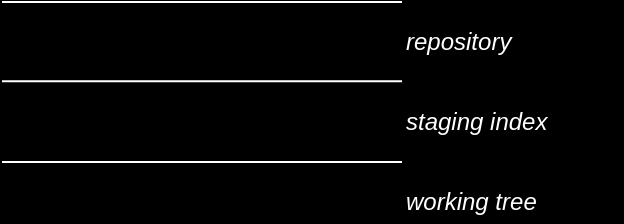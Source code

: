 <mxfile version="12.6.5" type="github" pages="11">
  <diagram name="tiers" id="HBvvxM4-Df2GxoqubIv0">
    <mxGraphModel dx="876" dy="627" grid="1" gridSize="10" guides="1" tooltips="1" connect="1" arrows="1" fold="1" page="1" pageScale="1" pageWidth="850" pageHeight="1100" background="#000000" math="0" shadow="0">
      <root>
        <mxCell id="2o6zKfre77DcuFocVQiW-0"/>
        <mxCell id="2o6zKfre77DcuFocVQiW-1" parent="2o6zKfre77DcuFocVQiW-0"/>
        <mxCell id="2o6zKfre77DcuFocVQiW-2" value="" style="endArrow=none;html=1;strokeColor=#FFFFFF;strokeWidth=1;" edge="1" parent="2o6zKfre77DcuFocVQiW-1">
          <mxGeometry width="50" height="50" relative="1" as="geometry">
            <mxPoint x="80" y="200" as="sourcePoint"/>
            <mxPoint x="280" y="200" as="targetPoint"/>
          </mxGeometry>
        </mxCell>
        <mxCell id="2o6zKfre77DcuFocVQiW-3" value="&lt;i&gt;working tree&lt;/i&gt;" style="text;html=1;strokeColor=none;fillColor=none;align=left;verticalAlign=middle;whiteSpace=wrap;rounded=0;fontColor=#FFFFFF;" vertex="1" parent="2o6zKfre77DcuFocVQiW-1">
          <mxGeometry x="280" y="210" width="110" height="20" as="geometry"/>
        </mxCell>
        <mxCell id="2o6zKfre77DcuFocVQiW-4" value="" style="endArrow=none;html=1;strokeColor=#FFFFFF;strokeWidth=1;" edge="1" parent="2o6zKfre77DcuFocVQiW-1">
          <mxGeometry width="50" height="50" relative="1" as="geometry">
            <mxPoint x="80" y="159.58" as="sourcePoint"/>
            <mxPoint x="280" y="159.58" as="targetPoint"/>
          </mxGeometry>
        </mxCell>
        <mxCell id="2o6zKfre77DcuFocVQiW-5" value="&lt;i&gt;staging index&lt;/i&gt;" style="text;html=1;strokeColor=none;fillColor=none;align=left;verticalAlign=middle;whiteSpace=wrap;rounded=0;fontColor=#FFFFFF;" vertex="1" parent="2o6zKfre77DcuFocVQiW-1">
          <mxGeometry x="280" y="170" width="110" height="20" as="geometry"/>
        </mxCell>
        <mxCell id="2o6zKfre77DcuFocVQiW-6" value="" style="endArrow=none;html=1;strokeColor=#FFFFFF;strokeWidth=1;" edge="1" parent="2o6zKfre77DcuFocVQiW-1">
          <mxGeometry width="50" height="50" relative="1" as="geometry">
            <mxPoint x="80" y="120" as="sourcePoint"/>
            <mxPoint x="280" y="120" as="targetPoint"/>
          </mxGeometry>
        </mxCell>
        <mxCell id="2o6zKfre77DcuFocVQiW-7" value="&lt;i&gt;repository&lt;/i&gt;" style="text;html=1;strokeColor=none;fillColor=none;align=left;verticalAlign=middle;whiteSpace=wrap;rounded=0;fontColor=#FFFFFF;" vertex="1" parent="2o6zKfre77DcuFocVQiW-1">
          <mxGeometry x="280" y="130" width="110" height="20" as="geometry"/>
        </mxCell>
      </root>
    </mxGraphModel>
  </diagram>
  <diagram name="working tree" id="nFDIeJGHODLjePEfZHYO">
    <mxGraphModel dx="501" dy="358" grid="1" gridSize="10" guides="1" tooltips="1" connect="1" arrows="1" fold="1" page="1" pageScale="1" pageWidth="850" pageHeight="1100" background="#000000" math="0" shadow="0">
      <root>
        <mxCell id="7INBl3hS9Ije1-Lq2O-e-0"/>
        <mxCell id="7INBl3hS9Ije1-Lq2O-e-1" parent="7INBl3hS9Ije1-Lq2O-e-0"/>
        <mxCell id="7INBl3hS9Ije1-Lq2O-e-2" value="" style="endArrow=none;html=1;strokeColor=#FFFFFF;strokeWidth=1;" edge="1" parent="7INBl3hS9Ije1-Lq2O-e-1">
          <mxGeometry width="50" height="50" relative="1" as="geometry">
            <mxPoint x="80" y="200" as="sourcePoint"/>
            <mxPoint x="280" y="200" as="targetPoint"/>
          </mxGeometry>
        </mxCell>
        <mxCell id="7INBl3hS9Ije1-Lq2O-e-3" value="&lt;i&gt;working tree&lt;/i&gt;" style="text;html=1;strokeColor=none;fillColor=none;align=left;verticalAlign=middle;whiteSpace=wrap;rounded=0;fontColor=#FFFFFF;" vertex="1" parent="7INBl3hS9Ije1-Lq2O-e-1">
          <mxGeometry x="280" y="210" width="110" height="20" as="geometry"/>
        </mxCell>
        <mxCell id="7INBl3hS9Ije1-Lq2O-e-4" value="" style="endArrow=none;html=1;strokeColor=#FFFFFF;strokeWidth=1;" edge="1" parent="7INBl3hS9Ije1-Lq2O-e-1">
          <mxGeometry width="50" height="50" relative="1" as="geometry">
            <mxPoint x="80" y="159.58" as="sourcePoint"/>
            <mxPoint x="280" y="159.58" as="targetPoint"/>
          </mxGeometry>
        </mxCell>
        <mxCell id="7INBl3hS9Ije1-Lq2O-e-5" value="&lt;i&gt;staging index&lt;/i&gt;" style="text;html=1;strokeColor=none;fillColor=none;align=left;verticalAlign=middle;whiteSpace=wrap;rounded=0;fontColor=#FFFFFF;" vertex="1" parent="7INBl3hS9Ije1-Lq2O-e-1">
          <mxGeometry x="280" y="170" width="110" height="20" as="geometry"/>
        </mxCell>
        <mxCell id="7INBl3hS9Ije1-Lq2O-e-6" value="" style="endArrow=none;html=1;strokeColor=#FFFFFF;strokeWidth=1;" edge="1" parent="7INBl3hS9Ije1-Lq2O-e-1">
          <mxGeometry width="50" height="50" relative="1" as="geometry">
            <mxPoint x="80" y="120" as="sourcePoint"/>
            <mxPoint x="280" y="120" as="targetPoint"/>
          </mxGeometry>
        </mxCell>
        <mxCell id="7INBl3hS9Ije1-Lq2O-e-7" value="&lt;i&gt;repository&lt;/i&gt;" style="text;html=1;strokeColor=none;fillColor=none;align=left;verticalAlign=middle;whiteSpace=wrap;rounded=0;fontColor=#FFFFFF;" vertex="1" parent="7INBl3hS9Ije1-Lq2O-e-1">
          <mxGeometry x="280" y="130" width="110" height="20" as="geometry"/>
        </mxCell>
        <mxCell id="7INBl3hS9Ije1-Lq2O-e-8" value="&lt;span style=&quot;font-style: normal&quot;&gt;file2&lt;/span&gt;" style="text;html=1;strokeColor=none;fillColor=none;align=left;verticalAlign=middle;whiteSpace=wrap;rounded=0;fontColor=#FFFFFF;fontStyle=2" vertex="1" parent="7INBl3hS9Ije1-Lq2O-e-1">
          <mxGeometry x="130" y="210" width="30" height="20" as="geometry"/>
        </mxCell>
        <mxCell id="7INBl3hS9Ije1-Lq2O-e-9" value="&lt;span style=&quot;font-style: normal&quot;&gt;dir2&lt;/span&gt;" style="text;html=1;strokeColor=none;fillColor=none;align=left;verticalAlign=middle;whiteSpace=wrap;rounded=0;fontColor=#FFFFFF;fontStyle=2" vertex="1" parent="7INBl3hS9Ije1-Lq2O-e-1">
          <mxGeometry x="250" y="210" width="30" height="20" as="geometry"/>
        </mxCell>
        <mxCell id="7INBl3hS9Ije1-Lq2O-e-10" value="" style="group" vertex="1" connectable="0" parent="7INBl3hS9Ije1-Lq2O-e-1">
          <mxGeometry x="90" y="210" width="150" height="20" as="geometry"/>
        </mxCell>
        <mxCell id="7INBl3hS9Ije1-Lq2O-e-11" value="&lt;span style=&quot;font-style: normal&quot;&gt;file1&lt;/span&gt;" style="text;html=1;strokeColor=none;fillColor=none;align=left;verticalAlign=middle;whiteSpace=wrap;rounded=0;fontColor=#FFFFFF;fontStyle=2" vertex="1" parent="7INBl3hS9Ije1-Lq2O-e-10">
          <mxGeometry width="30" height="20" as="geometry"/>
        </mxCell>
        <mxCell id="7INBl3hS9Ije1-Lq2O-e-12" value="&lt;span style=&quot;font-style: normal&quot;&gt;file3&lt;/span&gt;" style="text;html=1;strokeColor=none;fillColor=none;align=left;verticalAlign=middle;whiteSpace=wrap;rounded=0;fontColor=#FFFFFF;fontStyle=2" vertex="1" parent="7INBl3hS9Ije1-Lq2O-e-10">
          <mxGeometry x="80" width="30" height="20" as="geometry"/>
        </mxCell>
        <mxCell id="7INBl3hS9Ije1-Lq2O-e-13" value="&lt;span style=&quot;font-style: normal&quot;&gt;dir1&lt;/span&gt;" style="text;html=1;strokeColor=none;fillColor=none;align=left;verticalAlign=middle;whiteSpace=wrap;rounded=0;fontColor=#FFFFFF;fontStyle=2" vertex="1" parent="7INBl3hS9Ije1-Lq2O-e-10">
          <mxGeometry x="120" width="30" height="20" as="geometry"/>
        </mxCell>
      </root>
    </mxGraphModel>
  </diagram>
  <diagram name="staging index" id="9hVPlp5GFvJvV6EQLpRJ">
    <mxGraphModel dx="876" dy="627" grid="1" gridSize="10" guides="1" tooltips="1" connect="1" arrows="1" fold="1" page="1" pageScale="1" pageWidth="850" pageHeight="1100" background="#000000" math="0" shadow="0">
      <root>
        <mxCell id="t5cRiCoU76C5Cufz5NUQ-0"/>
        <mxCell id="t5cRiCoU76C5Cufz5NUQ-1" parent="t5cRiCoU76C5Cufz5NUQ-0"/>
        <mxCell id="t5cRiCoU76C5Cufz5NUQ-2" value="" style="endArrow=none;html=1;strokeColor=#FFFFFF;strokeWidth=1;" edge="1" parent="t5cRiCoU76C5Cufz5NUQ-1">
          <mxGeometry width="50" height="50" relative="1" as="geometry">
            <mxPoint x="80" y="200" as="sourcePoint"/>
            <mxPoint x="280" y="200" as="targetPoint"/>
          </mxGeometry>
        </mxCell>
        <mxCell id="t5cRiCoU76C5Cufz5NUQ-3" value="&lt;i&gt;working tree&lt;/i&gt;" style="text;html=1;strokeColor=none;fillColor=none;align=left;verticalAlign=middle;whiteSpace=wrap;rounded=0;fontColor=#FFFFFF;" vertex="1" parent="t5cRiCoU76C5Cufz5NUQ-1">
          <mxGeometry x="280" y="210" width="110" height="20" as="geometry"/>
        </mxCell>
        <mxCell id="t5cRiCoU76C5Cufz5NUQ-4" value="" style="endArrow=none;html=1;strokeColor=#FFFFFF;strokeWidth=1;" edge="1" parent="t5cRiCoU76C5Cufz5NUQ-1">
          <mxGeometry width="50" height="50" relative="1" as="geometry">
            <mxPoint x="80" y="159.58" as="sourcePoint"/>
            <mxPoint x="280" y="159.58" as="targetPoint"/>
          </mxGeometry>
        </mxCell>
        <mxCell id="t5cRiCoU76C5Cufz5NUQ-5" value="&lt;i&gt;staging index&lt;/i&gt;" style="text;html=1;strokeColor=none;fillColor=none;align=left;verticalAlign=middle;whiteSpace=wrap;rounded=0;fontColor=#FFFFFF;" vertex="1" parent="t5cRiCoU76C5Cufz5NUQ-1">
          <mxGeometry x="280" y="170" width="110" height="20" as="geometry"/>
        </mxCell>
        <mxCell id="t5cRiCoU76C5Cufz5NUQ-6" value="" style="endArrow=none;html=1;strokeColor=#FFFFFF;strokeWidth=1;" edge="1" parent="t5cRiCoU76C5Cufz5NUQ-1">
          <mxGeometry width="50" height="50" relative="1" as="geometry">
            <mxPoint x="80" y="120" as="sourcePoint"/>
            <mxPoint x="280" y="120" as="targetPoint"/>
          </mxGeometry>
        </mxCell>
        <mxCell id="t5cRiCoU76C5Cufz5NUQ-7" value="&lt;i&gt;repository&lt;/i&gt;" style="text;html=1;strokeColor=none;fillColor=none;align=left;verticalAlign=middle;whiteSpace=wrap;rounded=0;fontColor=#FFFFFF;" vertex="1" parent="t5cRiCoU76C5Cufz5NUQ-1">
          <mxGeometry x="280" y="130" width="110" height="20" as="geometry"/>
        </mxCell>
        <mxCell id="t5cRiCoU76C5Cufz5NUQ-8" value="&lt;span style=&quot;font-style: normal&quot;&gt;file2&lt;/span&gt;" style="text;html=1;strokeColor=none;fillColor=none;align=left;verticalAlign=middle;whiteSpace=wrap;rounded=0;fontColor=#FFFFFF;fontStyle=2" vertex="1" parent="t5cRiCoU76C5Cufz5NUQ-1">
          <mxGeometry x="130" y="210" width="30" height="20" as="geometry"/>
        </mxCell>
        <mxCell id="t5cRiCoU76C5Cufz5NUQ-9" value="&lt;span style=&quot;font-style: normal&quot;&gt;dir2&lt;/span&gt;" style="text;html=1;strokeColor=none;fillColor=none;align=left;verticalAlign=middle;whiteSpace=wrap;rounded=0;fontColor=#FFFFFF;fontStyle=2" vertex="1" parent="t5cRiCoU76C5Cufz5NUQ-1">
          <mxGeometry x="250" y="210" width="30" height="20" as="geometry"/>
        </mxCell>
        <mxCell id="t5cRiCoU76C5Cufz5NUQ-10" value="" style="group" vertex="1" connectable="0" parent="t5cRiCoU76C5Cufz5NUQ-1">
          <mxGeometry x="90" y="210" width="150" height="20" as="geometry"/>
        </mxCell>
        <mxCell id="t5cRiCoU76C5Cufz5NUQ-11" value="&lt;span style=&quot;font-style: normal&quot;&gt;file1&lt;/span&gt;" style="text;html=1;strokeColor=none;fillColor=none;align=left;verticalAlign=middle;whiteSpace=wrap;rounded=0;fontColor=#FFFFFF;fontStyle=2" vertex="1" parent="t5cRiCoU76C5Cufz5NUQ-10">
          <mxGeometry width="30" height="20" as="geometry"/>
        </mxCell>
        <mxCell id="t5cRiCoU76C5Cufz5NUQ-12" value="&lt;span style=&quot;font-style: normal&quot;&gt;file3&lt;/span&gt;" style="text;html=1;strokeColor=none;fillColor=none;align=left;verticalAlign=middle;whiteSpace=wrap;rounded=0;fontColor=#FFFFFF;fontStyle=2" vertex="1" parent="t5cRiCoU76C5Cufz5NUQ-10">
          <mxGeometry x="80" width="30" height="20" as="geometry"/>
        </mxCell>
        <mxCell id="t5cRiCoU76C5Cufz5NUQ-13" value="&lt;span style=&quot;font-style: normal&quot;&gt;dir1&lt;/span&gt;" style="text;html=1;strokeColor=none;fillColor=none;align=left;verticalAlign=middle;whiteSpace=wrap;rounded=0;fontColor=#FFFFFF;fontStyle=2" vertex="1" parent="t5cRiCoU76C5Cufz5NUQ-10">
          <mxGeometry x="120" width="30" height="20" as="geometry"/>
        </mxCell>
        <mxCell id="t5cRiCoU76C5Cufz5NUQ-14" value="git add" style="text;html=1;strokeColor=none;fillColor=none;align=right;verticalAlign=middle;whiteSpace=wrap;rounded=0;fontColor=#FFFFFF;fontStyle=2" vertex="1" parent="t5cRiCoU76C5Cufz5NUQ-1">
          <mxGeometry x="10" y="190" width="60" height="20" as="geometry"/>
        </mxCell>
        <mxCell id="t5cRiCoU76C5Cufz5NUQ-16" value="" style="group" vertex="1" connectable="0" parent="t5cRiCoU76C5Cufz5NUQ-1">
          <mxGeometry x="90" y="170" width="150" height="20" as="geometry"/>
        </mxCell>
        <mxCell id="t5cRiCoU76C5Cufz5NUQ-17" value="" style="group" vertex="1" connectable="0" parent="t5cRiCoU76C5Cufz5NUQ-16">
          <mxGeometry width="150" height="20" as="geometry"/>
        </mxCell>
        <mxCell id="t5cRiCoU76C5Cufz5NUQ-18" value="&lt;span style=&quot;font-style: normal&quot;&gt;file1&lt;/span&gt;" style="text;html=1;strokeColor=none;fillColor=none;align=left;verticalAlign=middle;whiteSpace=wrap;rounded=0;fontColor=#FFFFFF;fontStyle=2" vertex="1" parent="t5cRiCoU76C5Cufz5NUQ-17">
          <mxGeometry width="30" height="20" as="geometry"/>
        </mxCell>
        <mxCell id="t5cRiCoU76C5Cufz5NUQ-19" value="&lt;span style=&quot;font-style: normal&quot;&gt;file3&lt;/span&gt;" style="text;html=1;strokeColor=none;fillColor=none;align=left;verticalAlign=middle;whiteSpace=wrap;rounded=0;fontColor=#FFFFFF;fontStyle=2" vertex="1" parent="t5cRiCoU76C5Cufz5NUQ-17">
          <mxGeometry x="80" width="30" height="20" as="geometry"/>
        </mxCell>
        <mxCell id="t5cRiCoU76C5Cufz5NUQ-20" value="&lt;span style=&quot;font-style: normal&quot;&gt;dir1&lt;/span&gt;" style="text;html=1;strokeColor=none;fillColor=none;align=left;verticalAlign=middle;whiteSpace=wrap;rounded=0;fontColor=#FFFFFF;fontStyle=2" vertex="1" parent="t5cRiCoU76C5Cufz5NUQ-17">
          <mxGeometry x="120" width="30" height="20" as="geometry"/>
        </mxCell>
        <mxCell id="t5cRiCoU76C5Cufz5NUQ-21" value="" style="endArrow=blockThin;html=1;strokeColor=#FFFFFF;strokeWidth=1;dashed=1;endFill=1;" edge="1" parent="t5cRiCoU76C5Cufz5NUQ-16" source="t5cRiCoU76C5Cufz5NUQ-11" target="t5cRiCoU76C5Cufz5NUQ-18">
          <mxGeometry width="50" height="50" relative="1" as="geometry">
            <mxPoint x="-70" y="-80" as="sourcePoint"/>
            <mxPoint x="30" y="40" as="targetPoint"/>
          </mxGeometry>
        </mxCell>
        <mxCell id="t5cRiCoU76C5Cufz5NUQ-22" value="" style="endArrow=blockThin;html=1;strokeColor=#FFFFFF;strokeWidth=1;dashed=1;endFill=1;" edge="1" parent="t5cRiCoU76C5Cufz5NUQ-16" source="t5cRiCoU76C5Cufz5NUQ-12" target="t5cRiCoU76C5Cufz5NUQ-19">
          <mxGeometry width="50" height="50" relative="1" as="geometry">
            <mxPoint x="90" y="40" as="sourcePoint"/>
            <mxPoint x="90" y="20" as="targetPoint"/>
          </mxGeometry>
        </mxCell>
        <mxCell id="t5cRiCoU76C5Cufz5NUQ-23" value="" style="endArrow=blockThin;html=1;strokeColor=#FFFFFF;strokeWidth=1;dashed=1;endFill=1;" edge="1" parent="t5cRiCoU76C5Cufz5NUQ-16" source="t5cRiCoU76C5Cufz5NUQ-13" target="t5cRiCoU76C5Cufz5NUQ-20">
          <mxGeometry width="50" height="50" relative="1" as="geometry">
            <mxPoint x="105" y="50" as="sourcePoint"/>
            <mxPoint x="105" y="30" as="targetPoint"/>
          </mxGeometry>
        </mxCell>
      </root>
    </mxGraphModel>
  </diagram>
  <diagram name="repository" id="YbWyAbgBsb1JqDpuftCm">
    <mxGraphModel dx="417" dy="299" grid="1" gridSize="10" guides="1" tooltips="1" connect="1" arrows="1" fold="1" page="1" pageScale="1" pageWidth="850" pageHeight="1100" background="#000000" math="0" shadow="0">
      <root>
        <mxCell id="LDW7jbHlANp0ak9z3sKu-0"/>
        <mxCell id="LDW7jbHlANp0ak9z3sKu-1" parent="LDW7jbHlANp0ak9z3sKu-0"/>
        <mxCell id="LDW7jbHlANp0ak9z3sKu-2" value="" style="endArrow=none;html=1;strokeColor=#FFFFFF;strokeWidth=1;" edge="1" parent="LDW7jbHlANp0ak9z3sKu-1">
          <mxGeometry width="50" height="50" relative="1" as="geometry">
            <mxPoint x="80" y="200" as="sourcePoint"/>
            <mxPoint x="280" y="200" as="targetPoint"/>
          </mxGeometry>
        </mxCell>
        <mxCell id="LDW7jbHlANp0ak9z3sKu-3" value="&lt;i&gt;working tree&lt;/i&gt;" style="text;html=1;strokeColor=none;fillColor=none;align=left;verticalAlign=middle;whiteSpace=wrap;rounded=0;fontColor=#FFFFFF;" vertex="1" parent="LDW7jbHlANp0ak9z3sKu-1">
          <mxGeometry x="280" y="210" width="110" height="20" as="geometry"/>
        </mxCell>
        <mxCell id="LDW7jbHlANp0ak9z3sKu-4" value="" style="endArrow=none;html=1;strokeColor=#FFFFFF;strokeWidth=1;" edge="1" parent="LDW7jbHlANp0ak9z3sKu-1">
          <mxGeometry width="50" height="50" relative="1" as="geometry">
            <mxPoint x="80" y="159.58" as="sourcePoint"/>
            <mxPoint x="280" y="159.58" as="targetPoint"/>
          </mxGeometry>
        </mxCell>
        <mxCell id="LDW7jbHlANp0ak9z3sKu-5" value="&lt;i&gt;staging index&lt;/i&gt;" style="text;html=1;strokeColor=none;fillColor=none;align=left;verticalAlign=middle;whiteSpace=wrap;rounded=0;fontColor=#FFFFFF;" vertex="1" parent="LDW7jbHlANp0ak9z3sKu-1">
          <mxGeometry x="280" y="170" width="110" height="20" as="geometry"/>
        </mxCell>
        <mxCell id="LDW7jbHlANp0ak9z3sKu-6" value="" style="endArrow=none;html=1;strokeColor=#FFFFFF;strokeWidth=1;" edge="1" parent="LDW7jbHlANp0ak9z3sKu-1">
          <mxGeometry width="50" height="50" relative="1" as="geometry">
            <mxPoint x="80" y="120" as="sourcePoint"/>
            <mxPoint x="280" y="120" as="targetPoint"/>
          </mxGeometry>
        </mxCell>
        <mxCell id="LDW7jbHlANp0ak9z3sKu-7" value="&lt;i&gt;repository&lt;/i&gt;" style="text;html=1;strokeColor=none;fillColor=none;align=left;verticalAlign=middle;whiteSpace=wrap;rounded=0;fontColor=#FFFFFF;" vertex="1" parent="LDW7jbHlANp0ak9z3sKu-1">
          <mxGeometry x="280" y="130" width="110" height="20" as="geometry"/>
        </mxCell>
        <mxCell id="LDW7jbHlANp0ak9z3sKu-8" value="&lt;span style=&quot;font-style: normal&quot;&gt;file2&lt;/span&gt;" style="text;html=1;strokeColor=none;fillColor=none;align=left;verticalAlign=middle;whiteSpace=wrap;rounded=0;fontColor=#FFFFFF;fontStyle=2" vertex="1" parent="LDW7jbHlANp0ak9z3sKu-1">
          <mxGeometry x="130" y="210" width="30" height="20" as="geometry"/>
        </mxCell>
        <mxCell id="LDW7jbHlANp0ak9z3sKu-9" value="&lt;span style=&quot;font-style: normal&quot;&gt;dir2&lt;/span&gt;" style="text;html=1;strokeColor=none;fillColor=none;align=left;verticalAlign=middle;whiteSpace=wrap;rounded=0;fontColor=#FFFFFF;fontStyle=2" vertex="1" parent="LDW7jbHlANp0ak9z3sKu-1">
          <mxGeometry x="250" y="210" width="30" height="20" as="geometry"/>
        </mxCell>
        <mxCell id="LDW7jbHlANp0ak9z3sKu-10" value="" style="group" vertex="1" connectable="0" parent="LDW7jbHlANp0ak9z3sKu-1">
          <mxGeometry x="90" y="210" width="150" height="20" as="geometry"/>
        </mxCell>
        <mxCell id="LDW7jbHlANp0ak9z3sKu-11" value="&lt;span style=&quot;font-style: normal&quot;&gt;file1&lt;/span&gt;" style="text;html=1;strokeColor=none;fillColor=none;align=left;verticalAlign=middle;whiteSpace=wrap;rounded=0;fontColor=#FFFFFF;fontStyle=2" vertex="1" parent="LDW7jbHlANp0ak9z3sKu-10">
          <mxGeometry width="30" height="20" as="geometry"/>
        </mxCell>
        <mxCell id="LDW7jbHlANp0ak9z3sKu-12" value="&lt;span style=&quot;font-style: normal&quot;&gt;file3&lt;/span&gt;" style="text;html=1;strokeColor=none;fillColor=none;align=left;verticalAlign=middle;whiteSpace=wrap;rounded=0;fontColor=#FFFFFF;fontStyle=2" vertex="1" parent="LDW7jbHlANp0ak9z3sKu-10">
          <mxGeometry x="80" width="30" height="20" as="geometry"/>
        </mxCell>
        <mxCell id="LDW7jbHlANp0ak9z3sKu-13" value="&lt;span style=&quot;font-style: normal&quot;&gt;dir1&lt;/span&gt;" style="text;html=1;strokeColor=none;fillColor=none;align=left;verticalAlign=middle;whiteSpace=wrap;rounded=0;fontColor=#FFFFFF;fontStyle=2" vertex="1" parent="LDW7jbHlANp0ak9z3sKu-10">
          <mxGeometry x="120" width="30" height="20" as="geometry"/>
        </mxCell>
        <mxCell id="LDW7jbHlANp0ak9z3sKu-15" value="git commit" style="text;html=1;strokeColor=none;fillColor=none;align=right;verticalAlign=middle;whiteSpace=wrap;rounded=0;fontColor=#FFFFFF;fontStyle=2" vertex="1" parent="LDW7jbHlANp0ak9z3sKu-1">
          <mxGeometry x="10" y="150" width="60" height="20" as="geometry"/>
        </mxCell>
        <mxCell id="LDW7jbHlANp0ak9z3sKu-16" value="" style="group" vertex="1" connectable="0" parent="LDW7jbHlANp0ak9z3sKu-1">
          <mxGeometry x="90" y="170" width="150" height="20" as="geometry"/>
        </mxCell>
        <mxCell id="LDW7jbHlANp0ak9z3sKu-17" value="" style="group" vertex="1" connectable="0" parent="LDW7jbHlANp0ak9z3sKu-16">
          <mxGeometry width="150" height="20" as="geometry"/>
        </mxCell>
        <mxCell id="LDW7jbHlANp0ak9z3sKu-18" value="&lt;span style=&quot;font-style: normal&quot;&gt;file1&lt;/span&gt;" style="text;html=1;strokeColor=none;fillColor=none;align=left;verticalAlign=middle;whiteSpace=wrap;rounded=0;fontColor=#FFFFFF;fontStyle=2" vertex="1" parent="LDW7jbHlANp0ak9z3sKu-17">
          <mxGeometry width="30" height="20" as="geometry"/>
        </mxCell>
        <mxCell id="LDW7jbHlANp0ak9z3sKu-19" value="&lt;span style=&quot;font-style: normal&quot;&gt;file3&lt;/span&gt;" style="text;html=1;strokeColor=none;fillColor=none;align=left;verticalAlign=middle;whiteSpace=wrap;rounded=0;fontColor=#FFFFFF;fontStyle=2" vertex="1" parent="LDW7jbHlANp0ak9z3sKu-17">
          <mxGeometry x="80" width="30" height="20" as="geometry"/>
        </mxCell>
        <mxCell id="LDW7jbHlANp0ak9z3sKu-20" value="&lt;span style=&quot;font-style: normal&quot;&gt;dir1&lt;/span&gt;" style="text;html=1;strokeColor=none;fillColor=none;align=left;verticalAlign=middle;whiteSpace=wrap;rounded=0;fontColor=#FFFFFF;fontStyle=2" vertex="1" parent="LDW7jbHlANp0ak9z3sKu-17">
          <mxGeometry x="120" width="30" height="20" as="geometry"/>
        </mxCell>
        <mxCell id="LDW7jbHlANp0ak9z3sKu-24" value="" style="group" vertex="1" connectable="0" parent="LDW7jbHlANp0ak9z3sKu-1">
          <mxGeometry x="90" y="130" width="150" height="20" as="geometry"/>
        </mxCell>
        <mxCell id="LDW7jbHlANp0ak9z3sKu-25" value="" style="group" vertex="1" connectable="0" parent="LDW7jbHlANp0ak9z3sKu-24">
          <mxGeometry width="150" height="20" as="geometry"/>
        </mxCell>
        <mxCell id="LDW7jbHlANp0ak9z3sKu-26" value="&lt;span style=&quot;font-style: normal&quot;&gt;file1&lt;/span&gt;" style="text;html=1;strokeColor=none;fillColor=none;align=left;verticalAlign=middle;whiteSpace=wrap;rounded=0;fontColor=#FFFFFF;fontStyle=2" vertex="1" parent="LDW7jbHlANp0ak9z3sKu-25">
          <mxGeometry width="30" height="20" as="geometry"/>
        </mxCell>
        <mxCell id="LDW7jbHlANp0ak9z3sKu-27" value="&lt;span style=&quot;font-style: normal&quot;&gt;file3&lt;/span&gt;" style="text;html=1;strokeColor=none;fillColor=none;align=left;verticalAlign=middle;whiteSpace=wrap;rounded=0;fontColor=#FFFFFF;fontStyle=2" vertex="1" parent="LDW7jbHlANp0ak9z3sKu-25">
          <mxGeometry x="80" width="30" height="20" as="geometry"/>
        </mxCell>
        <mxCell id="LDW7jbHlANp0ak9z3sKu-28" value="&lt;span style=&quot;font-style: normal&quot;&gt;dir1&lt;/span&gt;" style="text;html=1;strokeColor=none;fillColor=none;align=left;verticalAlign=middle;whiteSpace=wrap;rounded=0;fontColor=#FFFFFF;fontStyle=2" vertex="1" parent="LDW7jbHlANp0ak9z3sKu-25">
          <mxGeometry x="120" width="30" height="20" as="geometry"/>
        </mxCell>
        <mxCell id="LDW7jbHlANp0ak9z3sKu-29" value="" style="endArrow=blockThin;html=1;strokeColor=#FFFFFF;strokeWidth=1;dashed=1;endFill=1;exitX=0.5;exitY=0;exitDx=0;exitDy=0;" edge="1" parent="LDW7jbHlANp0ak9z3sKu-1" source="LDW7jbHlANp0ak9z3sKu-18" target="LDW7jbHlANp0ak9z3sKu-26">
          <mxGeometry width="50" height="50" relative="1" as="geometry">
            <mxPoint x="20" y="50" as="sourcePoint"/>
            <mxPoint x="120" y="170" as="targetPoint"/>
          </mxGeometry>
        </mxCell>
        <mxCell id="LDW7jbHlANp0ak9z3sKu-30" value="" style="endArrow=blockThin;html=1;strokeColor=#FFFFFF;strokeWidth=1;dashed=1;endFill=1;" edge="1" parent="LDW7jbHlANp0ak9z3sKu-1" source="LDW7jbHlANp0ak9z3sKu-19" target="LDW7jbHlANp0ak9z3sKu-27">
          <mxGeometry width="50" height="50" relative="1" as="geometry">
            <mxPoint x="180" y="170" as="sourcePoint"/>
            <mxPoint x="180" y="150" as="targetPoint"/>
          </mxGeometry>
        </mxCell>
        <mxCell id="LDW7jbHlANp0ak9z3sKu-31" value="" style="endArrow=blockThin;html=1;strokeColor=#FFFFFF;strokeWidth=1;dashed=1;endFill=1;" edge="1" parent="LDW7jbHlANp0ak9z3sKu-1" source="LDW7jbHlANp0ak9z3sKu-20" target="LDW7jbHlANp0ak9z3sKu-28">
          <mxGeometry width="50" height="50" relative="1" as="geometry">
            <mxPoint x="195" y="180" as="sourcePoint"/>
            <mxPoint x="195" y="160" as="targetPoint"/>
          </mxGeometry>
        </mxCell>
      </root>
    </mxGraphModel>
  </diagram>
  <diagram name="master branch" id="ZBXsR8D6h87mjDx8v7-N">
    <mxGraphModel dx="876" dy="627" grid="1" gridSize="10" guides="1" tooltips="1" connect="1" arrows="1" fold="1" page="1" pageScale="1" pageWidth="850" pageHeight="1100" background="#000000" math="0" shadow="0">
      <root>
        <mxCell id="lobd90aqve4chmsT_h2g-0"/>
        <mxCell id="lobd90aqve4chmsT_h2g-1" parent="lobd90aqve4chmsT_h2g-0"/>
        <mxCell id="lobd90aqve4chmsT_h2g-2" value="" style="endArrow=none;html=1;strokeColor=#FFFFFF;strokeWidth=1;" edge="1" parent="lobd90aqve4chmsT_h2g-1" source="lobd90aqve4chmsT_h2g-20">
          <mxGeometry width="50" height="50" relative="1" as="geometry">
            <mxPoint x="80" y="200" as="sourcePoint"/>
            <mxPoint x="480" y="200" as="targetPoint"/>
          </mxGeometry>
        </mxCell>
        <mxCell id="lobd90aqve4chmsT_h2g-3" value="" style="endArrow=none;html=1;strokeColor=#FFFFFF;strokeWidth=1;" edge="1" parent="lobd90aqve4chmsT_h2g-1" target="lobd90aqve4chmsT_h2g-20">
          <mxGeometry width="50" height="50" relative="1" as="geometry">
            <mxPoint x="80" y="200" as="sourcePoint"/>
            <mxPoint x="520" y="200" as="targetPoint"/>
          </mxGeometry>
        </mxCell>
        <mxCell id="lobd90aqve4chmsT_h2g-4" value="&lt;i&gt;master branch&lt;/i&gt;" style="text;html=1;strokeColor=none;fillColor=none;align=left;verticalAlign=middle;whiteSpace=wrap;rounded=0;fontColor=#FFFFFF;" vertex="1" parent="lobd90aqve4chmsT_h2g-1">
          <mxGeometry x="480" y="190" width="110" height="20" as="geometry"/>
        </mxCell>
        <mxCell id="lobd90aqve4chmsT_h2g-18" value="" style="group" vertex="1" connectable="0" parent="lobd90aqve4chmsT_h2g-1">
          <mxGeometry x="100" y="190" width="40" height="60" as="geometry"/>
        </mxCell>
        <mxCell id="lobd90aqve4chmsT_h2g-19" value="" style="group" vertex="1" connectable="0" parent="lobd90aqve4chmsT_h2g-18">
          <mxGeometry width="40" height="60" as="geometry"/>
        </mxCell>
        <mxCell id="lobd90aqve4chmsT_h2g-20" value="" style="ellipse;whiteSpace=wrap;html=1;fillColor=#FFFFFF;" vertex="1" parent="lobd90aqve4chmsT_h2g-19">
          <mxGeometry x="10" width="20" height="20" as="geometry"/>
        </mxCell>
        <mxCell id="lobd90aqve4chmsT_h2g-21" value="commit" style="text;html=1;strokeColor=none;fillColor=none;align=center;verticalAlign=middle;whiteSpace=wrap;rounded=0;fontColor=#FFFFFF;" vertex="1" parent="lobd90aqve4chmsT_h2g-19">
          <mxGeometry y="40" width="40" height="20" as="geometry"/>
        </mxCell>
        <mxCell id="lobd90aqve4chmsT_h2g-22" value="" style="endArrow=none;html=1;strokeColor=#FFFFFF;strokeWidth=1;dashed=1;" edge="1" parent="lobd90aqve4chmsT_h2g-19" source="lobd90aqve4chmsT_h2g-21" target="lobd90aqve4chmsT_h2g-20">
          <mxGeometry width="50" height="50" relative="1" as="geometry">
            <mxPoint x="20" y="90" as="sourcePoint"/>
            <mxPoint x="7" y="17" as="targetPoint"/>
          </mxGeometry>
        </mxCell>
        <mxCell id="lobd90aqve4chmsT_h2g-23" value="" style="group" vertex="1" connectable="0" parent="lobd90aqve4chmsT_h2g-1">
          <mxGeometry x="260" y="190" width="40" height="60" as="geometry"/>
        </mxCell>
        <mxCell id="lobd90aqve4chmsT_h2g-24" value="" style="ellipse;whiteSpace=wrap;html=1;fillColor=#FFFFFF;" vertex="1" parent="lobd90aqve4chmsT_h2g-23">
          <mxGeometry x="10" width="20" height="20" as="geometry"/>
        </mxCell>
        <mxCell id="lobd90aqve4chmsT_h2g-25" value="commit" style="text;html=1;strokeColor=none;fillColor=none;align=center;verticalAlign=middle;whiteSpace=wrap;rounded=0;fontColor=#FFFFFF;" vertex="1" parent="lobd90aqve4chmsT_h2g-23">
          <mxGeometry y="40" width="40" height="20" as="geometry"/>
        </mxCell>
        <mxCell id="lobd90aqve4chmsT_h2g-26" value="" style="endArrow=none;html=1;strokeColor=#FFFFFF;strokeWidth=1;dashed=1;" edge="1" parent="lobd90aqve4chmsT_h2g-23" source="lobd90aqve4chmsT_h2g-25" target="lobd90aqve4chmsT_h2g-24">
          <mxGeometry width="50" height="50" relative="1" as="geometry">
            <mxPoint x="20" y="90" as="sourcePoint"/>
            <mxPoint x="7" y="17" as="targetPoint"/>
          </mxGeometry>
        </mxCell>
        <mxCell id="lobd90aqve4chmsT_h2g-27" value="" style="group" vertex="1" connectable="0" parent="lobd90aqve4chmsT_h2g-1">
          <mxGeometry x="420" y="190" width="40" height="60" as="geometry"/>
        </mxCell>
        <mxCell id="lobd90aqve4chmsT_h2g-28" value="" style="ellipse;whiteSpace=wrap;html=1;fillColor=#FFFFFF;" vertex="1" parent="lobd90aqve4chmsT_h2g-27">
          <mxGeometry x="10" width="20" height="20" as="geometry"/>
        </mxCell>
        <mxCell id="lobd90aqve4chmsT_h2g-29" value="commit" style="text;html=1;strokeColor=none;fillColor=none;align=center;verticalAlign=middle;whiteSpace=wrap;rounded=0;fontColor=#FFFFFF;" vertex="1" parent="lobd90aqve4chmsT_h2g-27">
          <mxGeometry y="40" width="40" height="20" as="geometry"/>
        </mxCell>
        <mxCell id="lobd90aqve4chmsT_h2g-30" value="" style="endArrow=none;html=1;strokeColor=#FFFFFF;strokeWidth=1;dashed=1;" edge="1" parent="lobd90aqve4chmsT_h2g-27" source="lobd90aqve4chmsT_h2g-29" target="lobd90aqve4chmsT_h2g-28">
          <mxGeometry width="50" height="50" relative="1" as="geometry">
            <mxPoint x="20" y="90" as="sourcePoint"/>
            <mxPoint x="7" y="17" as="targetPoint"/>
          </mxGeometry>
        </mxCell>
      </root>
    </mxGraphModel>
  </diagram>
  <diagram name="another branch" id="fetlycR_FhlmI5ydPPel">
    <mxGraphModel dx="730" dy="468" grid="1" gridSize="10" guides="1" tooltips="1" connect="1" arrows="1" fold="1" page="1" pageScale="1" pageWidth="850" pageHeight="1100" background="#000000" math="0" shadow="0">
      <root>
        <mxCell id="FoyUTnOQCHMS2tTgby3s-0"/>
        <mxCell id="FoyUTnOQCHMS2tTgby3s-1" parent="FoyUTnOQCHMS2tTgby3s-0"/>
        <mxCell id="FoyUTnOQCHMS2tTgby3s-2" value="" style="endArrow=none;html=1;strokeColor=#FFFFFF;strokeWidth=1;" edge="1" parent="FoyUTnOQCHMS2tTgby3s-1" source="FoyUTnOQCHMS2tTgby3s-6">
          <mxGeometry width="50" height="50" relative="1" as="geometry">
            <mxPoint x="80" y="200" as="sourcePoint"/>
            <mxPoint x="480" y="200" as="targetPoint"/>
          </mxGeometry>
        </mxCell>
        <mxCell id="FoyUTnOQCHMS2tTgby3s-3" value="" style="endArrow=none;html=1;strokeColor=#FFFFFF;strokeWidth=1;" edge="1" parent="FoyUTnOQCHMS2tTgby3s-1" target="FoyUTnOQCHMS2tTgby3s-6">
          <mxGeometry width="50" height="50" relative="1" as="geometry">
            <mxPoint x="80" y="200" as="sourcePoint"/>
            <mxPoint x="520" y="200" as="targetPoint"/>
          </mxGeometry>
        </mxCell>
        <mxCell id="FoyUTnOQCHMS2tTgby3s-16" value="&lt;i&gt;master branch&lt;/i&gt;" style="text;html=1;strokeColor=none;fillColor=none;align=left;verticalAlign=middle;whiteSpace=wrap;rounded=0;fontColor=#FFFFFF;" vertex="1" parent="FoyUTnOQCHMS2tTgby3s-1">
          <mxGeometry x="480" y="190" width="110" height="20" as="geometry"/>
        </mxCell>
        <mxCell id="FoyUTnOQCHMS2tTgby3s-17" value="" style="endArrow=none;html=1;strokeColor=#FFFFFF;strokeWidth=1;edgeStyle=orthogonalEdgeStyle;" edge="1" parent="FoyUTnOQCHMS2tTgby3s-1">
          <mxGeometry width="50" height="50" relative="1" as="geometry">
            <mxPoint x="190" y="160" as="sourcePoint"/>
            <mxPoint x="280" y="160" as="targetPoint"/>
            <Array as="points">
              <mxPoint x="120" y="160"/>
              <mxPoint x="280" y="160"/>
            </Array>
          </mxGeometry>
        </mxCell>
        <mxCell id="FoyUTnOQCHMS2tTgby3s-25" value="" style="endArrow=none;html=1;strokeColor=#FFFFFF;strokeWidth=1;edgeStyle=orthogonalEdgeStyle;" edge="1" parent="FoyUTnOQCHMS2tTgby3s-1" source="FoyUTnOQCHMS2tTgby3s-6">
          <mxGeometry width="50" height="50" relative="1" as="geometry">
            <mxPoint x="120" y="190" as="sourcePoint"/>
            <mxPoint x="190" y="160" as="targetPoint"/>
            <Array as="points">
              <mxPoint x="120" y="160"/>
            </Array>
          </mxGeometry>
        </mxCell>
        <mxCell id="FoyUTnOQCHMS2tTgby3s-27" value="" style="endArrow=none;html=1;strokeColor=#FFFFFF;strokeWidth=1;edgeStyle=orthogonalEdgeStyle;" edge="1" parent="FoyUTnOQCHMS2tTgby3s-1">
          <mxGeometry width="50" height="50" relative="1" as="geometry">
            <mxPoint x="210" y="160" as="sourcePoint"/>
            <mxPoint x="360" y="160" as="targetPoint"/>
            <Array as="points"/>
          </mxGeometry>
        </mxCell>
        <mxCell id="FoyUTnOQCHMS2tTgby3s-28" value="&lt;i&gt;another branch&lt;/i&gt;" style="text;html=1;strokeColor=none;fillColor=none;align=left;verticalAlign=middle;whiteSpace=wrap;rounded=0;fontColor=#FFFFFF;" vertex="1" parent="FoyUTnOQCHMS2tTgby3s-1">
          <mxGeometry x="360" y="150" width="110" height="20" as="geometry"/>
        </mxCell>
        <mxCell id="FoyUTnOQCHMS2tTgby3s-32" value="" style="endArrow=none;html=1;strokeColor=#FFFFFF;strokeWidth=1;edgeStyle=orthogonalEdgeStyle;" edge="1" parent="FoyUTnOQCHMS2tTgby3s-1">
          <mxGeometry width="50" height="50" relative="1" as="geometry">
            <mxPoint x="310" y="160" as="sourcePoint"/>
            <mxPoint x="210" y="160" as="targetPoint"/>
            <Array as="points"/>
          </mxGeometry>
        </mxCell>
        <mxCell id="FoyUTnOQCHMS2tTgby3s-42" value="" style="group" vertex="1" connectable="0" parent="FoyUTnOQCHMS2tTgby3s-1">
          <mxGeometry x="180" y="110" width="40" height="60" as="geometry"/>
        </mxCell>
        <mxCell id="FoyUTnOQCHMS2tTgby3s-36" value="commit" style="text;html=1;strokeColor=none;fillColor=none;align=center;verticalAlign=middle;whiteSpace=wrap;rounded=0;fontColor=#FFFFFF;" vertex="1" parent="FoyUTnOQCHMS2tTgby3s-42">
          <mxGeometry width="40" height="20" as="geometry"/>
        </mxCell>
        <mxCell id="FoyUTnOQCHMS2tTgby3s-34" value="" style="endArrow=none;html=1;strokeColor=#FFFFFF;strokeWidth=1;dashed=1;exitX=0.5;exitY=1;exitDx=0;exitDy=0;" edge="1" parent="FoyUTnOQCHMS2tTgby3s-42" target="FoyUTnOQCHMS2tTgby3s-35" source="FoyUTnOQCHMS2tTgby3s-36">
          <mxGeometry width="50" height="50" relative="1" as="geometry">
            <mxPoint x="20" y="130" as="sourcePoint"/>
            <mxPoint x="7" y="57" as="targetPoint"/>
          </mxGeometry>
        </mxCell>
        <mxCell id="FoyUTnOQCHMS2tTgby3s-35" value="" style="ellipse;whiteSpace=wrap;html=1;fillColor=#FFFFFF;" vertex="1" parent="FoyUTnOQCHMS2tTgby3s-42">
          <mxGeometry x="10" y="40" width="20" height="20" as="geometry"/>
        </mxCell>
        <mxCell id="FoyUTnOQCHMS2tTgby3s-43" value="" style="group" vertex="1" connectable="0" parent="FoyUTnOQCHMS2tTgby3s-1">
          <mxGeometry x="300" y="110" width="40" height="60" as="geometry"/>
        </mxCell>
        <mxCell id="FoyUTnOQCHMS2tTgby3s-44" value="commit" style="text;html=1;strokeColor=none;fillColor=none;align=center;verticalAlign=middle;whiteSpace=wrap;rounded=0;fontColor=#FFFFFF;" vertex="1" parent="FoyUTnOQCHMS2tTgby3s-43">
          <mxGeometry width="40" height="20" as="geometry"/>
        </mxCell>
        <mxCell id="FoyUTnOQCHMS2tTgby3s-45" value="" style="endArrow=none;html=1;strokeColor=#FFFFFF;strokeWidth=1;dashed=1;exitX=0.5;exitY=1;exitDx=0;exitDy=0;" edge="1" parent="FoyUTnOQCHMS2tTgby3s-43" source="FoyUTnOQCHMS2tTgby3s-44" target="FoyUTnOQCHMS2tTgby3s-46">
          <mxGeometry width="50" height="50" relative="1" as="geometry">
            <mxPoint x="20" y="130" as="sourcePoint"/>
            <mxPoint x="7" y="57" as="targetPoint"/>
          </mxGeometry>
        </mxCell>
        <mxCell id="FoyUTnOQCHMS2tTgby3s-46" value="" style="ellipse;whiteSpace=wrap;html=1;fillColor=#FFFFFF;" vertex="1" parent="FoyUTnOQCHMS2tTgby3s-43">
          <mxGeometry x="10" y="40" width="20" height="20" as="geometry"/>
        </mxCell>
        <mxCell id="FoyUTnOQCHMS2tTgby3s-48" value="" style="group" vertex="1" connectable="0" parent="FoyUTnOQCHMS2tTgby3s-1">
          <mxGeometry x="100" y="190" width="40" height="60" as="geometry"/>
        </mxCell>
        <mxCell id="FoyUTnOQCHMS2tTgby3s-40" value="" style="group" vertex="1" connectable="0" parent="FoyUTnOQCHMS2tTgby3s-48">
          <mxGeometry width="40" height="60" as="geometry"/>
        </mxCell>
        <mxCell id="FoyUTnOQCHMS2tTgby3s-6" value="" style="ellipse;whiteSpace=wrap;html=1;fillColor=#FFFFFF;" vertex="1" parent="FoyUTnOQCHMS2tTgby3s-40">
          <mxGeometry x="10" width="20" height="20" as="geometry"/>
        </mxCell>
        <mxCell id="FoyUTnOQCHMS2tTgby3s-7" value="commit" style="text;html=1;strokeColor=none;fillColor=none;align=center;verticalAlign=middle;whiteSpace=wrap;rounded=0;fontColor=#FFFFFF;" vertex="1" parent="FoyUTnOQCHMS2tTgby3s-40">
          <mxGeometry y="40" width="40" height="20" as="geometry"/>
        </mxCell>
        <mxCell id="FoyUTnOQCHMS2tTgby3s-5" value="" style="endArrow=none;html=1;strokeColor=#FFFFFF;strokeWidth=1;dashed=1;" edge="1" parent="FoyUTnOQCHMS2tTgby3s-40" target="FoyUTnOQCHMS2tTgby3s-6" source="FoyUTnOQCHMS2tTgby3s-7">
          <mxGeometry width="50" height="50" relative="1" as="geometry">
            <mxPoint x="20" y="90" as="sourcePoint"/>
            <mxPoint x="7" y="17" as="targetPoint"/>
          </mxGeometry>
        </mxCell>
        <mxCell id="FoyUTnOQCHMS2tTgby3s-49" value="" style="group" vertex="1" connectable="0" parent="FoyUTnOQCHMS2tTgby3s-1">
          <mxGeometry x="260" y="190" width="40" height="60" as="geometry"/>
        </mxCell>
        <mxCell id="FoyUTnOQCHMS2tTgby3s-10" value="" style="ellipse;whiteSpace=wrap;html=1;fillColor=#FFFFFF;" vertex="1" parent="FoyUTnOQCHMS2tTgby3s-49">
          <mxGeometry x="10" width="20" height="20" as="geometry"/>
        </mxCell>
        <mxCell id="FoyUTnOQCHMS2tTgby3s-11" value="commit" style="text;html=1;strokeColor=none;fillColor=none;align=center;verticalAlign=middle;whiteSpace=wrap;rounded=0;fontColor=#FFFFFF;" vertex="1" parent="FoyUTnOQCHMS2tTgby3s-49">
          <mxGeometry y="40" width="40" height="20" as="geometry"/>
        </mxCell>
        <mxCell id="FoyUTnOQCHMS2tTgby3s-9" value="" style="endArrow=none;html=1;strokeColor=#FFFFFF;strokeWidth=1;dashed=1;" edge="1" parent="FoyUTnOQCHMS2tTgby3s-49" target="FoyUTnOQCHMS2tTgby3s-10" source="FoyUTnOQCHMS2tTgby3s-11">
          <mxGeometry width="50" height="50" relative="1" as="geometry">
            <mxPoint x="20" y="90" as="sourcePoint"/>
            <mxPoint x="7" y="17" as="targetPoint"/>
          </mxGeometry>
        </mxCell>
        <mxCell id="FoyUTnOQCHMS2tTgby3s-50" value="" style="group" vertex="1" connectable="0" parent="FoyUTnOQCHMS2tTgby3s-1">
          <mxGeometry x="420" y="190" width="40" height="60" as="geometry"/>
        </mxCell>
        <mxCell id="FoyUTnOQCHMS2tTgby3s-14" value="" style="ellipse;whiteSpace=wrap;html=1;fillColor=#FFFFFF;" vertex="1" parent="FoyUTnOQCHMS2tTgby3s-50">
          <mxGeometry x="10" width="20" height="20" as="geometry"/>
        </mxCell>
        <mxCell id="FoyUTnOQCHMS2tTgby3s-15" value="commit" style="text;html=1;strokeColor=none;fillColor=none;align=center;verticalAlign=middle;whiteSpace=wrap;rounded=0;fontColor=#FFFFFF;" vertex="1" parent="FoyUTnOQCHMS2tTgby3s-50">
          <mxGeometry y="40" width="40" height="20" as="geometry"/>
        </mxCell>
        <mxCell id="FoyUTnOQCHMS2tTgby3s-13" value="" style="endArrow=none;html=1;strokeColor=#FFFFFF;strokeWidth=1;dashed=1;" edge="1" parent="FoyUTnOQCHMS2tTgby3s-50" target="FoyUTnOQCHMS2tTgby3s-14" source="FoyUTnOQCHMS2tTgby3s-15">
          <mxGeometry width="50" height="50" relative="1" as="geometry">
            <mxPoint x="20" y="90" as="sourcePoint"/>
            <mxPoint x="7" y="17" as="targetPoint"/>
          </mxGeometry>
        </mxCell>
      </root>
    </mxGraphModel>
  </diagram>
  <diagram name="merge" id="l_yiXmdQYgJC4eiWQrf6">
    <mxGraphModel dx="501" dy="358" grid="1" gridSize="10" guides="1" tooltips="1" connect="1" arrows="1" fold="1" page="1" pageScale="1" pageWidth="850" pageHeight="1100" background="#000000" math="0" shadow="0">
      <root>
        <mxCell id="_RQBHz30oYja-D0K-J3v-0"/>
        <mxCell id="_RQBHz30oYja-D0K-J3v-1" parent="_RQBHz30oYja-D0K-J3v-0"/>
        <mxCell id="_RQBHz30oYja-D0K-J3v-2" value="" style="endArrow=none;html=1;strokeColor=#FFFFFF;strokeWidth=1;" edge="1" parent="_RQBHz30oYja-D0K-J3v-1" source="_RQBHz30oYja-D0K-J3v-20">
          <mxGeometry width="50" height="50" relative="1" as="geometry">
            <mxPoint x="80" y="200" as="sourcePoint"/>
            <mxPoint x="480" y="200" as="targetPoint"/>
          </mxGeometry>
        </mxCell>
        <mxCell id="_RQBHz30oYja-D0K-J3v-3" value="" style="endArrow=none;html=1;strokeColor=#FFFFFF;strokeWidth=1;" edge="1" parent="_RQBHz30oYja-D0K-J3v-1" target="_RQBHz30oYja-D0K-J3v-20">
          <mxGeometry width="50" height="50" relative="1" as="geometry">
            <mxPoint x="80" y="200" as="sourcePoint"/>
            <mxPoint x="520" y="200" as="targetPoint"/>
          </mxGeometry>
        </mxCell>
        <mxCell id="_RQBHz30oYja-D0K-J3v-4" value="&lt;i&gt;master branch&lt;/i&gt;" style="text;html=1;strokeColor=none;fillColor=none;align=left;verticalAlign=middle;whiteSpace=wrap;rounded=0;fontColor=#FFFFFF;" vertex="1" parent="_RQBHz30oYja-D0K-J3v-1">
          <mxGeometry x="480" y="190" width="110" height="20" as="geometry"/>
        </mxCell>
        <mxCell id="_RQBHz30oYja-D0K-J3v-5" value="" style="endArrow=none;html=1;strokeColor=#FFFFFF;strokeWidth=1;edgeStyle=orthogonalEdgeStyle;" edge="1" parent="_RQBHz30oYja-D0K-J3v-1">
          <mxGeometry width="50" height="50" relative="1" as="geometry">
            <mxPoint x="190" y="160" as="sourcePoint"/>
            <mxPoint x="280" y="160" as="targetPoint"/>
            <Array as="points">
              <mxPoint x="120" y="160"/>
              <mxPoint x="280" y="160"/>
            </Array>
          </mxGeometry>
        </mxCell>
        <mxCell id="_RQBHz30oYja-D0K-J3v-6" value="" style="endArrow=none;html=1;strokeColor=#FFFFFF;strokeWidth=1;edgeStyle=orthogonalEdgeStyle;" edge="1" parent="_RQBHz30oYja-D0K-J3v-1" source="_RQBHz30oYja-D0K-J3v-20">
          <mxGeometry width="50" height="50" relative="1" as="geometry">
            <mxPoint x="120" y="190" as="sourcePoint"/>
            <mxPoint x="190" y="160" as="targetPoint"/>
            <Array as="points">
              <mxPoint x="120" y="160"/>
            </Array>
          </mxGeometry>
        </mxCell>
        <mxCell id="_RQBHz30oYja-D0K-J3v-7" value="" style="endArrow=none;html=1;strokeColor=#FFFFFF;strokeWidth=1;edgeStyle=orthogonalEdgeStyle;entryX=0;entryY=0.5;entryDx=0;entryDy=0;" edge="1" parent="_RQBHz30oYja-D0K-J3v-1" target="_RQBHz30oYja-D0K-J3v-28">
          <mxGeometry width="50" height="50" relative="1" as="geometry">
            <mxPoint x="210" y="160" as="sourcePoint"/>
            <mxPoint x="360" y="160" as="targetPoint"/>
            <Array as="points">
              <mxPoint x="360" y="160"/>
              <mxPoint x="360" y="200"/>
            </Array>
          </mxGeometry>
        </mxCell>
        <mxCell id="_RQBHz30oYja-D0K-J3v-8" value="&lt;i&gt;another branch&lt;/i&gt;" style="text;html=1;strokeColor=none;fillColor=none;align=left;verticalAlign=middle;whiteSpace=wrap;rounded=0;fontColor=#FFFFFF;" vertex="1" parent="_RQBHz30oYja-D0K-J3v-1">
          <mxGeometry x="360" y="150" width="110" height="20" as="geometry"/>
        </mxCell>
        <mxCell id="_RQBHz30oYja-D0K-J3v-9" value="" style="endArrow=none;html=1;strokeColor=#FFFFFF;strokeWidth=1;edgeStyle=orthogonalEdgeStyle;" edge="1" parent="_RQBHz30oYja-D0K-J3v-1">
          <mxGeometry width="50" height="50" relative="1" as="geometry">
            <mxPoint x="310" y="160" as="sourcePoint"/>
            <mxPoint x="210" y="160" as="targetPoint"/>
            <Array as="points"/>
          </mxGeometry>
        </mxCell>
        <mxCell id="_RQBHz30oYja-D0K-J3v-10" value="" style="group" vertex="1" connectable="0" parent="_RQBHz30oYja-D0K-J3v-1">
          <mxGeometry x="180" y="110" width="40" height="60" as="geometry"/>
        </mxCell>
        <mxCell id="_RQBHz30oYja-D0K-J3v-11" value="commit" style="text;html=1;strokeColor=none;fillColor=none;align=center;verticalAlign=middle;whiteSpace=wrap;rounded=0;fontColor=#FFFFFF;" vertex="1" parent="_RQBHz30oYja-D0K-J3v-10">
          <mxGeometry width="40" height="20" as="geometry"/>
        </mxCell>
        <mxCell id="_RQBHz30oYja-D0K-J3v-12" value="" style="endArrow=none;html=1;strokeColor=#FFFFFF;strokeWidth=1;dashed=1;exitX=0.5;exitY=1;exitDx=0;exitDy=0;" edge="1" parent="_RQBHz30oYja-D0K-J3v-10" source="_RQBHz30oYja-D0K-J3v-11" target="_RQBHz30oYja-D0K-J3v-13">
          <mxGeometry width="50" height="50" relative="1" as="geometry">
            <mxPoint x="20" y="130" as="sourcePoint"/>
            <mxPoint x="7" y="57" as="targetPoint"/>
          </mxGeometry>
        </mxCell>
        <mxCell id="_RQBHz30oYja-D0K-J3v-13" value="" style="ellipse;whiteSpace=wrap;html=1;fillColor=#FFFFFF;" vertex="1" parent="_RQBHz30oYja-D0K-J3v-10">
          <mxGeometry x="10" y="40" width="20" height="20" as="geometry"/>
        </mxCell>
        <mxCell id="_RQBHz30oYja-D0K-J3v-14" value="" style="group" vertex="1" connectable="0" parent="_RQBHz30oYja-D0K-J3v-1">
          <mxGeometry x="300" y="110" width="40" height="60" as="geometry"/>
        </mxCell>
        <mxCell id="_RQBHz30oYja-D0K-J3v-15" value="commit" style="text;html=1;strokeColor=none;fillColor=none;align=center;verticalAlign=middle;whiteSpace=wrap;rounded=0;fontColor=#FFFFFF;" vertex="1" parent="_RQBHz30oYja-D0K-J3v-14">
          <mxGeometry width="40" height="20" as="geometry"/>
        </mxCell>
        <mxCell id="_RQBHz30oYja-D0K-J3v-16" value="" style="endArrow=none;html=1;strokeColor=#FFFFFF;strokeWidth=1;dashed=1;exitX=0.5;exitY=1;exitDx=0;exitDy=0;" edge="1" parent="_RQBHz30oYja-D0K-J3v-14" source="_RQBHz30oYja-D0K-J3v-15" target="_RQBHz30oYja-D0K-J3v-17">
          <mxGeometry width="50" height="50" relative="1" as="geometry">
            <mxPoint x="20" y="130" as="sourcePoint"/>
            <mxPoint x="7" y="57" as="targetPoint"/>
          </mxGeometry>
        </mxCell>
        <mxCell id="_RQBHz30oYja-D0K-J3v-17" value="" style="ellipse;whiteSpace=wrap;html=1;fillColor=#FFFFFF;" vertex="1" parent="_RQBHz30oYja-D0K-J3v-14">
          <mxGeometry x="10" y="40" width="20" height="20" as="geometry"/>
        </mxCell>
        <mxCell id="_RQBHz30oYja-D0K-J3v-18" value="" style="group" vertex="1" connectable="0" parent="_RQBHz30oYja-D0K-J3v-1">
          <mxGeometry x="100" y="190" width="40" height="60" as="geometry"/>
        </mxCell>
        <mxCell id="_RQBHz30oYja-D0K-J3v-19" value="" style="group" vertex="1" connectable="0" parent="_RQBHz30oYja-D0K-J3v-18">
          <mxGeometry width="40" height="60" as="geometry"/>
        </mxCell>
        <mxCell id="_RQBHz30oYja-D0K-J3v-20" value="" style="ellipse;whiteSpace=wrap;html=1;fillColor=#FFFFFF;" vertex="1" parent="_RQBHz30oYja-D0K-J3v-19">
          <mxGeometry x="10" width="20" height="20" as="geometry"/>
        </mxCell>
        <mxCell id="_RQBHz30oYja-D0K-J3v-21" value="commit" style="text;html=1;strokeColor=none;fillColor=none;align=center;verticalAlign=middle;whiteSpace=wrap;rounded=0;fontColor=#FFFFFF;" vertex="1" parent="_RQBHz30oYja-D0K-J3v-19">
          <mxGeometry y="40" width="40" height="20" as="geometry"/>
        </mxCell>
        <mxCell id="_RQBHz30oYja-D0K-J3v-22" value="" style="endArrow=none;html=1;strokeColor=#FFFFFF;strokeWidth=1;dashed=1;" edge="1" parent="_RQBHz30oYja-D0K-J3v-19" source="_RQBHz30oYja-D0K-J3v-21" target="_RQBHz30oYja-D0K-J3v-20">
          <mxGeometry width="50" height="50" relative="1" as="geometry">
            <mxPoint x="20" y="90" as="sourcePoint"/>
            <mxPoint x="7" y="17" as="targetPoint"/>
          </mxGeometry>
        </mxCell>
        <mxCell id="_RQBHz30oYja-D0K-J3v-23" value="" style="group" vertex="1" connectable="0" parent="_RQBHz30oYja-D0K-J3v-1">
          <mxGeometry x="260" y="190" width="40" height="60" as="geometry"/>
        </mxCell>
        <mxCell id="_RQBHz30oYja-D0K-J3v-24" value="" style="ellipse;whiteSpace=wrap;html=1;fillColor=#FFFFFF;" vertex="1" parent="_RQBHz30oYja-D0K-J3v-23">
          <mxGeometry x="10" width="20" height="20" as="geometry"/>
        </mxCell>
        <mxCell id="_RQBHz30oYja-D0K-J3v-25" value="commit" style="text;html=1;strokeColor=none;fillColor=none;align=center;verticalAlign=middle;whiteSpace=wrap;rounded=0;fontColor=#FFFFFF;" vertex="1" parent="_RQBHz30oYja-D0K-J3v-23">
          <mxGeometry y="40" width="40" height="20" as="geometry"/>
        </mxCell>
        <mxCell id="_RQBHz30oYja-D0K-J3v-26" value="" style="endArrow=none;html=1;strokeColor=#FFFFFF;strokeWidth=1;dashed=1;" edge="1" parent="_RQBHz30oYja-D0K-J3v-23" source="_RQBHz30oYja-D0K-J3v-25" target="_RQBHz30oYja-D0K-J3v-24">
          <mxGeometry width="50" height="50" relative="1" as="geometry">
            <mxPoint x="20" y="90" as="sourcePoint"/>
            <mxPoint x="7" y="17" as="targetPoint"/>
          </mxGeometry>
        </mxCell>
        <mxCell id="_RQBHz30oYja-D0K-J3v-27" value="" style="group" vertex="1" connectable="0" parent="_RQBHz30oYja-D0K-J3v-1">
          <mxGeometry x="420" y="190" width="40" height="60" as="geometry"/>
        </mxCell>
        <mxCell id="_RQBHz30oYja-D0K-J3v-28" value="" style="ellipse;whiteSpace=wrap;html=1;fillColor=#FFFFFF;" vertex="1" parent="_RQBHz30oYja-D0K-J3v-27">
          <mxGeometry x="10" width="20" height="20" as="geometry"/>
        </mxCell>
        <mxCell id="_RQBHz30oYja-D0K-J3v-29" value="commit" style="text;html=1;strokeColor=none;fillColor=none;align=center;verticalAlign=middle;whiteSpace=wrap;rounded=0;fontColor=#FFFFFF;" vertex="1" parent="_RQBHz30oYja-D0K-J3v-27">
          <mxGeometry y="40" width="40" height="20" as="geometry"/>
        </mxCell>
        <mxCell id="_RQBHz30oYja-D0K-J3v-30" value="" style="endArrow=none;html=1;strokeColor=#FFFFFF;strokeWidth=1;dashed=1;" edge="1" parent="_RQBHz30oYja-D0K-J3v-27" source="_RQBHz30oYja-D0K-J3v-29" target="_RQBHz30oYja-D0K-J3v-28">
          <mxGeometry width="50" height="50" relative="1" as="geometry">
            <mxPoint x="20" y="90" as="sourcePoint"/>
            <mxPoint x="7" y="17" as="targetPoint"/>
          </mxGeometry>
        </mxCell>
        <mxCell id="H_-2wEUpXMB6IhW8cx-I-0" value="" style="group" vertex="1" connectable="0" parent="_RQBHz30oYja-D0K-J3v-1">
          <mxGeometry x="340" y="190" width="40" height="60" as="geometry"/>
        </mxCell>
        <mxCell id="H_-2wEUpXMB6IhW8cx-I-1" value="" style="ellipse;whiteSpace=wrap;html=1;fillColor=#B9E0A5;" vertex="1" parent="H_-2wEUpXMB6IhW8cx-I-0">
          <mxGeometry x="10" width="20" height="20" as="geometry"/>
        </mxCell>
        <mxCell id="H_-2wEUpXMB6IhW8cx-I-2" value="merge&lt;br&gt;commit" style="text;html=1;strokeColor=none;fillColor=none;align=center;verticalAlign=middle;whiteSpace=wrap;rounded=0;fontColor=#FFFFFF;" vertex="1" parent="H_-2wEUpXMB6IhW8cx-I-0">
          <mxGeometry y="40" width="40" height="20" as="geometry"/>
        </mxCell>
        <mxCell id="H_-2wEUpXMB6IhW8cx-I-3" value="" style="endArrow=none;html=1;strokeColor=#FFFFFF;strokeWidth=1;dashed=1;" edge="1" parent="H_-2wEUpXMB6IhW8cx-I-0" source="H_-2wEUpXMB6IhW8cx-I-2" target="H_-2wEUpXMB6IhW8cx-I-1">
          <mxGeometry width="50" height="50" relative="1" as="geometry">
            <mxPoint x="20" y="90" as="sourcePoint"/>
            <mxPoint x="7" y="17" as="targetPoint"/>
          </mxGeometry>
        </mxCell>
      </root>
    </mxGraphModel>
  </diagram>
  <diagram name="clone" id="ZK3OuAixIRyWlgn5ipoG">
    <mxGraphModel dx="730" dy="468" grid="1" gridSize="10" guides="1" tooltips="1" connect="1" arrows="1" fold="1" page="1" pageScale="1" pageWidth="850" pageHeight="1100" background="#000000" math="0" shadow="0">
      <root>
        <mxCell id="WjEBFG3TJ9aYHnauA2-8-0"/>
        <mxCell id="WjEBFG3TJ9aYHnauA2-8-1" parent="WjEBFG3TJ9aYHnauA2-8-0"/>
        <mxCell id="WjEBFG3TJ9aYHnauA2-8-5" value="" style="endArrow=blockThin;html=1;strokeColor=#FFFFFF;strokeWidth=1;edgeStyle=orthogonalEdgeStyle;endFill=1;entryX=0.5;entryY=0;entryDx=0;entryDy=0;" edge="1" parent="WjEBFG3TJ9aYHnauA2-8-1" target="WjEBFG3TJ9aYHnauA2-8-32" source="WjEBFG3TJ9aYHnauA2-8-31">
          <mxGeometry width="50" height="50" relative="1" as="geometry">
            <mxPoint x="370" y="160" as="sourcePoint"/>
            <mxPoint x="190" y="210" as="targetPoint"/>
            <Array as="points"/>
          </mxGeometry>
        </mxCell>
        <mxCell id="WjEBFG3TJ9aYHnauA2-8-35" value="&lt;span style=&quot;background-color: rgb(0 , 0 , 0)&quot;&gt;clone&lt;/span&gt;" style="text;html=1;align=center;verticalAlign=middle;resizable=0;points=[];labelBackgroundColor=#ffffff;fontColor=#FFFFFF;" vertex="1" connectable="0" parent="WjEBFG3TJ9aYHnauA2-8-5">
          <mxGeometry x="-0.1" relative="1" as="geometry">
            <mxPoint y="51.67" as="offset"/>
          </mxGeometry>
        </mxCell>
        <mxCell id="WjEBFG3TJ9aYHnauA2-8-31" value="&lt;font color=&quot;#000000&quot;&gt;remote&lt;br&gt;repo&lt;br&gt;&lt;/font&gt;" style="shape=cylinder;whiteSpace=wrap;html=1;boundedLbl=1;backgroundOutline=1;fillColor=#FFFFFF;fontColor=#FFFFFF;align=center;" vertex="1" parent="WjEBFG3TJ9aYHnauA2-8-1">
          <mxGeometry x="210" y="40" width="50" height="80" as="geometry"/>
        </mxCell>
        <mxCell id="WjEBFG3TJ9aYHnauA2-8-32" value="&lt;font color=&quot;#000000&quot;&gt;local&lt;br&gt;repo&lt;br&gt;&lt;/font&gt;" style="shape=cylinder;whiteSpace=wrap;html=1;boundedLbl=1;backgroundOutline=1;fillColor=#FFFFFF;fontColor=#FFFFFF;align=center;dashed=1;" vertex="1" parent="WjEBFG3TJ9aYHnauA2-8-1">
          <mxGeometry x="120" y="200" width="50" height="80" as="geometry"/>
        </mxCell>
        <mxCell id="WjEBFG3TJ9aYHnauA2-8-36" value="" style="endArrow=blockThin;html=1;strokeColor=#FFFFFF;strokeWidth=1;edgeStyle=orthogonalEdgeStyle;endFill=1;entryX=0.5;entryY=0;entryDx=0;entryDy=0;" edge="1" parent="WjEBFG3TJ9aYHnauA2-8-1" target="WjEBFG3TJ9aYHnauA2-8-38" source="WjEBFG3TJ9aYHnauA2-8-31">
          <mxGeometry width="50" height="50" relative="1" as="geometry">
            <mxPoint x="235" y="110" as="sourcePoint"/>
            <mxPoint x="280" y="210" as="targetPoint"/>
            <Array as="points"/>
          </mxGeometry>
        </mxCell>
        <mxCell id="WjEBFG3TJ9aYHnauA2-8-37" value="&lt;span style=&quot;background-color: rgb(0 , 0 , 0)&quot;&gt;clone&lt;/span&gt;" style="text;html=1;align=center;verticalAlign=middle;resizable=0;points=[];labelBackgroundColor=#ffffff;fontColor=#FFFFFF;" vertex="1" connectable="0" parent="WjEBFG3TJ9aYHnauA2-8-36">
          <mxGeometry x="-0.1" relative="1" as="geometry">
            <mxPoint y="-5.83" as="offset"/>
          </mxGeometry>
        </mxCell>
        <mxCell id="WjEBFG3TJ9aYHnauA2-8-38" value="&lt;font color=&quot;#000000&quot;&gt;local&lt;br&gt;repo&lt;br&gt;&lt;/font&gt;" style="shape=cylinder;whiteSpace=wrap;html=1;boundedLbl=1;backgroundOutline=1;fillColor=#FFFFFF;fontColor=#FFFFFF;align=center;dashed=1;" vertex="1" parent="WjEBFG3TJ9aYHnauA2-8-1">
          <mxGeometry x="210" y="200" width="50" height="80" as="geometry"/>
        </mxCell>
        <mxCell id="WjEBFG3TJ9aYHnauA2-8-39" value="" style="endArrow=blockThin;html=1;strokeColor=#FFFFFF;strokeWidth=1;edgeStyle=orthogonalEdgeStyle;endFill=1;entryX=0.5;entryY=0;entryDx=0;entryDy=0;" edge="1" parent="WjEBFG3TJ9aYHnauA2-8-1" target="WjEBFG3TJ9aYHnauA2-8-41" source="WjEBFG3TJ9aYHnauA2-8-31">
          <mxGeometry width="50" height="50" relative="1" as="geometry">
            <mxPoint x="380" y="80" as="sourcePoint"/>
            <mxPoint x="360" y="210" as="targetPoint"/>
            <Array as="points"/>
          </mxGeometry>
        </mxCell>
        <mxCell id="WjEBFG3TJ9aYHnauA2-8-40" value="&lt;span style=&quot;background-color: rgb(0 , 0 , 0)&quot;&gt;clone&lt;/span&gt;" style="text;html=1;align=center;verticalAlign=middle;resizable=0;points=[];labelBackgroundColor=#ffffff;fontColor=#FFFFFF;" vertex="1" connectable="0" parent="WjEBFG3TJ9aYHnauA2-8-39">
          <mxGeometry x="-0.1" relative="1" as="geometry">
            <mxPoint y="45.83" as="offset"/>
          </mxGeometry>
        </mxCell>
        <mxCell id="WjEBFG3TJ9aYHnauA2-8-41" value="&lt;font color=&quot;#000000&quot;&gt;local&lt;br&gt;repo&lt;br&gt;&lt;/font&gt;" style="shape=cylinder;whiteSpace=wrap;html=1;boundedLbl=1;backgroundOutline=1;fillColor=#FFFFFF;fontColor=#FFFFFF;align=center;dashed=1;" vertex="1" parent="WjEBFG3TJ9aYHnauA2-8-1">
          <mxGeometry x="290" y="200" width="50" height="80" as="geometry"/>
        </mxCell>
        <mxCell id="WjEBFG3TJ9aYHnauA2-8-42" value="developer&lt;br&gt;1" style="text;html=1;fontColor=#FFFFFF;align=center;" vertex="1" parent="WjEBFG3TJ9aYHnauA2-8-1">
          <mxGeometry x="120" y="280" width="50" height="30" as="geometry"/>
        </mxCell>
        <mxCell id="WjEBFG3TJ9aYHnauA2-8-43" value="developer&lt;br&gt;2" style="text;html=1;fontColor=#FFFFFF;align=center;" vertex="1" parent="WjEBFG3TJ9aYHnauA2-8-1">
          <mxGeometry x="210" y="280" width="50" height="30" as="geometry"/>
        </mxCell>
        <mxCell id="WjEBFG3TJ9aYHnauA2-8-44" value="developer&lt;br&gt;3" style="text;html=1;fontColor=#FFFFFF;align=center;" vertex="1" parent="WjEBFG3TJ9aYHnauA2-8-1">
          <mxGeometry x="290" y="280" width="50" height="30" as="geometry"/>
        </mxCell>
        <mxCell id="WjEBFG3TJ9aYHnauA2-8-45" value="&lt;font style=&quot;font-size: 46px&quot;&gt;...&lt;/font&gt;" style="text;html=1;fontColor=#FFFFFF;align=center;" vertex="1" parent="WjEBFG3TJ9aYHnauA2-8-1">
          <mxGeometry x="360" y="250" width="50" height="30" as="geometry"/>
        </mxCell>
      </root>
    </mxGraphModel>
  </diagram>
  <diagram name="fork" id="s3NHlz6cdmavihQ6qMou">
    <mxGraphModel dx="876" dy="627" grid="1" gridSize="10" guides="1" tooltips="1" connect="1" arrows="1" fold="1" page="1" pageScale="1" pageWidth="850" pageHeight="1100" background="#000000" math="0" shadow="0">
      <root>
        <mxCell id="MnjTcf-Sez_MlVGEsCWO-0"/>
        <mxCell id="MnjTcf-Sez_MlVGEsCWO-1" parent="MnjTcf-Sez_MlVGEsCWO-0"/>
        <mxCell id="MnjTcf-Sez_MlVGEsCWO-2" value="" style="endArrow=none;html=1;strokeColor=#FFFFFF;strokeWidth=1;edgeStyle=orthogonalEdgeStyle;endFill=0;entryX=0.5;entryY=0;entryDx=0;entryDy=0;exitX=0.5;exitY=1;exitDx=0;exitDy=0;" edge="1" parent="MnjTcf-Sez_MlVGEsCWO-1" source="MnjTcf-Sez_MlVGEsCWO-4" target="MnjTcf-Sez_MlVGEsCWO-5">
          <mxGeometry width="50" height="50" relative="1" as="geometry">
            <mxPoint x="370" y="160" as="sourcePoint"/>
            <mxPoint x="190" y="210" as="targetPoint"/>
            <Array as="points"/>
          </mxGeometry>
        </mxCell>
        <mxCell id="MnjTcf-Sez_MlVGEsCWO-4" value="&lt;font color=&quot;#000000&quot;&gt;remote&lt;br&gt;repo&lt;br&gt;1&lt;br&gt;&lt;/font&gt;" style="shape=cylinder;whiteSpace=wrap;html=1;boundedLbl=1;backgroundOutline=1;fillColor=#FFFFFF;fontColor=#FFFFFF;align=center;" vertex="1" parent="MnjTcf-Sez_MlVGEsCWO-1">
          <mxGeometry x="120" y="40" width="50" height="80" as="geometry"/>
        </mxCell>
        <mxCell id="MnjTcf-Sez_MlVGEsCWO-5" value="&lt;font color=&quot;#000000&quot;&gt;local&lt;br&gt;repo&lt;br&gt;&lt;/font&gt;" style="shape=cylinder;whiteSpace=wrap;html=1;boundedLbl=1;backgroundOutline=1;fillColor=#FFFFFF;fontColor=#FFFFFF;align=center;" vertex="1" parent="MnjTcf-Sez_MlVGEsCWO-1">
          <mxGeometry x="120" y="200" width="50" height="80" as="geometry"/>
        </mxCell>
        <mxCell id="MnjTcf-Sez_MlVGEsCWO-9" value="" style="endArrow=blockThin;html=1;strokeColor=#FFFFFF;strokeWidth=1;edgeStyle=orthogonalEdgeStyle;endFill=1;entryX=0.5;entryY=0;entryDx=0;entryDy=0;exitX=0.5;exitY=1;exitDx=0;exitDy=0;" edge="1" parent="MnjTcf-Sez_MlVGEsCWO-1" source="MnjTcf-Sez_MlVGEsCWO-16" target="MnjTcf-Sez_MlVGEsCWO-11">
          <mxGeometry width="50" height="50" relative="1" as="geometry">
            <mxPoint x="380" y="80" as="sourcePoint"/>
            <mxPoint x="360" y="210" as="targetPoint"/>
            <Array as="points"/>
          </mxGeometry>
        </mxCell>
        <mxCell id="MnjTcf-Sez_MlVGEsCWO-21" value="&lt;font style=&quot;background-color: rgb(0 , 0 , 0)&quot; color=&quot;#e6e6e6&quot;&gt;clone&lt;/font&gt;" style="text;html=1;align=center;verticalAlign=middle;resizable=0;points=[];labelBackgroundColor=#ffffff;fontColor=#FFFFFF;" vertex="1" connectable="0" parent="MnjTcf-Sez_MlVGEsCWO-9">
          <mxGeometry x="0.075" y="1" relative="1" as="geometry">
            <mxPoint as="offset"/>
          </mxGeometry>
        </mxCell>
        <mxCell id="MnjTcf-Sez_MlVGEsCWO-11" value="&lt;font color=&quot;#000000&quot;&gt;local&lt;br&gt;repo&lt;br&gt;&lt;/font&gt;" style="shape=cylinder;whiteSpace=wrap;html=1;boundedLbl=1;backgroundOutline=1;fillColor=#FFFFFF;fontColor=#FFFFFF;align=center;dashed=1;" vertex="1" parent="MnjTcf-Sez_MlVGEsCWO-1">
          <mxGeometry x="290" y="200" width="50" height="80" as="geometry"/>
        </mxCell>
        <mxCell id="MnjTcf-Sez_MlVGEsCWO-12" value="developer&lt;br&gt;1" style="text;html=1;fontColor=#FFFFFF;align=center;" vertex="1" parent="MnjTcf-Sez_MlVGEsCWO-1">
          <mxGeometry x="120" y="280" width="50" height="30" as="geometry"/>
        </mxCell>
        <mxCell id="MnjTcf-Sez_MlVGEsCWO-14" value="developer&lt;br&gt;2" style="text;html=1;fontColor=#FFFFFF;align=center;" vertex="1" parent="MnjTcf-Sez_MlVGEsCWO-1">
          <mxGeometry x="290" y="280" width="50" height="30" as="geometry"/>
        </mxCell>
        <mxCell id="MnjTcf-Sez_MlVGEsCWO-15" value="&lt;font style=&quot;font-size: 46px&quot;&gt;...&lt;/font&gt;" style="text;html=1;fontColor=#FFFFFF;align=center;" vertex="1" parent="MnjTcf-Sez_MlVGEsCWO-1">
          <mxGeometry x="360" y="250" width="50" height="30" as="geometry"/>
        </mxCell>
        <mxCell id="MnjTcf-Sez_MlVGEsCWO-16" value="&lt;font color=&quot;#000000&quot;&gt;remote&lt;br&gt;repo&lt;br&gt;2&lt;br&gt;&lt;/font&gt;" style="shape=cylinder;whiteSpace=wrap;html=1;boundedLbl=1;backgroundOutline=1;fillColor=#FFFFFF;fontColor=#FFFFFF;align=center;dashed=1;" vertex="1" parent="MnjTcf-Sez_MlVGEsCWO-1">
          <mxGeometry x="290" y="40" width="50" height="80" as="geometry"/>
        </mxCell>
        <mxCell id="MnjTcf-Sez_MlVGEsCWO-17" value="" style="endArrow=none;html=1;strokeColor=#FFFFFF;strokeWidth=1;edgeStyle=orthogonalEdgeStyle;endFill=0;startArrow=blockThin;startFill=1;" edge="1" parent="MnjTcf-Sez_MlVGEsCWO-1" source="MnjTcf-Sez_MlVGEsCWO-16">
          <mxGeometry width="50" height="50" relative="1" as="geometry">
            <mxPoint x="155" y="130" as="sourcePoint"/>
            <mxPoint x="170" y="80" as="targetPoint"/>
            <Array as="points"/>
          </mxGeometry>
        </mxCell>
        <mxCell id="MnjTcf-Sez_MlVGEsCWO-18" value="&lt;font color=&quot;#e6e6e6&quot; style=&quot;background-color: rgb(0 , 0 , 0)&quot;&gt;clone&lt;/font&gt;" style="text;html=1;align=center;verticalAlign=middle;resizable=0;points=[];labelBackgroundColor=#ffffff;fontColor=#FFFFFF;" vertex="1" connectable="0" parent="MnjTcf-Sez_MlVGEsCWO-17">
          <mxGeometry x="0.133" y="1" relative="1" as="geometry">
            <mxPoint as="offset"/>
          </mxGeometry>
        </mxCell>
        <mxCell id="MnjTcf-Sez_MlVGEsCWO-26" value="&lt;font style=&quot;font-size: 46px&quot;&gt;...&lt;/font&gt;" style="text;html=1;fontColor=#FFFFFF;align=center;" vertex="1" parent="MnjTcf-Sez_MlVGEsCWO-1">
          <mxGeometry x="180" y="250" width="50" height="30" as="geometry"/>
        </mxCell>
      </root>
    </mxGraphModel>
  </diagram>
  <diagram name="pull" id="Mtn5To6-pXG-jZUgiCHZ">
    <mxGraphModel dx="876" dy="561" grid="1" gridSize="10" guides="1" tooltips="1" connect="1" arrows="1" fold="1" page="1" pageScale="1" pageWidth="850" pageHeight="1100" background="#000000" math="0" shadow="0">
      <root>
        <mxCell id="0K3uKWVR0uljiZb6KkqW-0"/>
        <mxCell id="0K3uKWVR0uljiZb6KkqW-1" parent="0K3uKWVR0uljiZb6KkqW-0"/>
        <mxCell id="0K3uKWVR0uljiZb6KkqW-2" value="" style="endArrow=blockThin;html=1;strokeColor=#FFFFFF;strokeWidth=1;edgeStyle=orthogonalEdgeStyle;endFill=1;entryX=0.5;entryY=0;entryDx=0;entryDy=0;" edge="1" parent="0K3uKWVR0uljiZb6KkqW-1" source="0K3uKWVR0uljiZb6KkqW-4" target="0K3uKWVR0uljiZb6KkqW-5">
          <mxGeometry width="50" height="50" relative="1" as="geometry">
            <mxPoint x="370" y="160" as="sourcePoint"/>
            <mxPoint x="190" y="210" as="targetPoint"/>
            <Array as="points"/>
          </mxGeometry>
        </mxCell>
        <mxCell id="0K3uKWVR0uljiZb6KkqW-3" value="&lt;span style=&quot;background-color: rgb(0 , 0 , 0)&quot;&gt;pull&lt;/span&gt;" style="text;html=1;align=center;verticalAlign=middle;resizable=0;points=[];labelBackgroundColor=#ffffff;fontColor=#FFFFFF;" vertex="1" connectable="0" parent="0K3uKWVR0uljiZb6KkqW-2">
          <mxGeometry x="-0.1" relative="1" as="geometry">
            <mxPoint y="51.67" as="offset"/>
          </mxGeometry>
        </mxCell>
        <mxCell id="0K3uKWVR0uljiZb6KkqW-4" value="&lt;font color=&quot;#000000&quot;&gt;remote&lt;br&gt;repo&lt;br&gt;&lt;/font&gt;" style="shape=cylinder;whiteSpace=wrap;html=1;boundedLbl=1;backgroundOutline=1;fillColor=#FFFFFF;fontColor=#FFFFFF;align=center;" vertex="1" parent="0K3uKWVR0uljiZb6KkqW-1">
          <mxGeometry x="210" y="40" width="50" height="80" as="geometry"/>
        </mxCell>
        <mxCell id="0K3uKWVR0uljiZb6KkqW-5" value="&lt;font color=&quot;#000000&quot;&gt;local&lt;br&gt;repo&lt;br&gt;&lt;/font&gt;" style="shape=cylinder;whiteSpace=wrap;html=1;boundedLbl=1;backgroundOutline=1;fillColor=#FFFFFF;fontColor=#FFFFFF;align=center;" vertex="1" parent="0K3uKWVR0uljiZb6KkqW-1">
          <mxGeometry x="120" y="200" width="50" height="80" as="geometry"/>
        </mxCell>
        <mxCell id="0K3uKWVR0uljiZb6KkqW-6" value="" style="endArrow=none;html=1;strokeColor=#FFFFFF;strokeWidth=1;edgeStyle=orthogonalEdgeStyle;endFill=0;entryX=0.5;entryY=0;entryDx=0;entryDy=0;" edge="1" parent="0K3uKWVR0uljiZb6KkqW-1" source="0K3uKWVR0uljiZb6KkqW-4" target="0K3uKWVR0uljiZb6KkqW-8">
          <mxGeometry width="50" height="50" relative="1" as="geometry">
            <mxPoint x="235" y="110" as="sourcePoint"/>
            <mxPoint x="280" y="210" as="targetPoint"/>
            <Array as="points"/>
          </mxGeometry>
        </mxCell>
        <mxCell id="0K3uKWVR0uljiZb6KkqW-8" value="&lt;font color=&quot;#000000&quot;&gt;local&lt;br&gt;repo&lt;br&gt;&lt;/font&gt;" style="shape=cylinder;whiteSpace=wrap;html=1;boundedLbl=1;backgroundOutline=1;fillColor=#FFFFFF;fontColor=#FFFFFF;align=center;" vertex="1" parent="0K3uKWVR0uljiZb6KkqW-1">
          <mxGeometry x="210" y="200" width="50" height="80" as="geometry"/>
        </mxCell>
        <mxCell id="0K3uKWVR0uljiZb6KkqW-9" value="" style="endArrow=none;html=1;strokeColor=#FFFFFF;strokeWidth=1;edgeStyle=orthogonalEdgeStyle;endFill=0;entryX=0.5;entryY=0;entryDx=0;entryDy=0;" edge="1" parent="0K3uKWVR0uljiZb6KkqW-1" source="0K3uKWVR0uljiZb6KkqW-4" target="0K3uKWVR0uljiZb6KkqW-11">
          <mxGeometry width="50" height="50" relative="1" as="geometry">
            <mxPoint x="380" y="80" as="sourcePoint"/>
            <mxPoint x="360" y="210" as="targetPoint"/>
            <Array as="points"/>
          </mxGeometry>
        </mxCell>
        <mxCell id="0K3uKWVR0uljiZb6KkqW-11" value="&lt;font color=&quot;#000000&quot;&gt;local&lt;br&gt;repo&lt;br&gt;&lt;/font&gt;" style="shape=cylinder;whiteSpace=wrap;html=1;boundedLbl=1;backgroundOutline=1;fillColor=#FFFFFF;fontColor=#FFFFFF;align=center;" vertex="1" parent="0K3uKWVR0uljiZb6KkqW-1">
          <mxGeometry x="290" y="200" width="50" height="80" as="geometry"/>
        </mxCell>
        <mxCell id="0K3uKWVR0uljiZb6KkqW-12" value="developer&lt;br&gt;1" style="text;html=1;fontColor=#FFFFFF;align=center;" vertex="1" parent="0K3uKWVR0uljiZb6KkqW-1">
          <mxGeometry x="120" y="280" width="50" height="30" as="geometry"/>
        </mxCell>
        <mxCell id="0K3uKWVR0uljiZb6KkqW-13" value="developer&lt;br&gt;2" style="text;html=1;fontColor=#FFFFFF;align=center;" vertex="1" parent="0K3uKWVR0uljiZb6KkqW-1">
          <mxGeometry x="210" y="280" width="50" height="30" as="geometry"/>
        </mxCell>
        <mxCell id="0K3uKWVR0uljiZb6KkqW-14" value="developer&lt;br&gt;3" style="text;html=1;fontColor=#FFFFFF;align=center;" vertex="1" parent="0K3uKWVR0uljiZb6KkqW-1">
          <mxGeometry x="290" y="280" width="50" height="30" as="geometry"/>
        </mxCell>
        <mxCell id="0K3uKWVR0uljiZb6KkqW-15" value="&lt;font style=&quot;font-size: 46px&quot;&gt;...&lt;/font&gt;" style="text;html=1;fontColor=#FFFFFF;align=center;" vertex="1" parent="0K3uKWVR0uljiZb6KkqW-1">
          <mxGeometry x="360" y="250" width="50" height="30" as="geometry"/>
        </mxCell>
      </root>
    </mxGraphModel>
  </diagram>
  <diagram name="push" id="f5FcZz84x9hoA2uoDCBh">
    <mxGraphModel dx="876" dy="627" grid="1" gridSize="10" guides="1" tooltips="1" connect="1" arrows="1" fold="1" page="1" pageScale="1" pageWidth="850" pageHeight="1100" background="#000000" math="0" shadow="0">
      <root>
        <mxCell id="WmYjxT8LQKnxayUk5NDk-0"/>
        <mxCell id="WmYjxT8LQKnxayUk5NDk-1" parent="WmYjxT8LQKnxayUk5NDk-0"/>
        <mxCell id="WmYjxT8LQKnxayUk5NDk-2" value="" style="endArrow=none;html=1;strokeColor=#FFFFFF;strokeWidth=1;edgeStyle=orthogonalEdgeStyle;endFill=0;entryX=0.5;entryY=0;entryDx=0;entryDy=0;startArrow=blockThin;startFill=1;" edge="1" parent="WmYjxT8LQKnxayUk5NDk-1" source="WmYjxT8LQKnxayUk5NDk-4" target="WmYjxT8LQKnxayUk5NDk-5">
          <mxGeometry width="50" height="50" relative="1" as="geometry">
            <mxPoint x="370" y="160" as="sourcePoint"/>
            <mxPoint x="190" y="210" as="targetPoint"/>
            <Array as="points"/>
          </mxGeometry>
        </mxCell>
        <mxCell id="WmYjxT8LQKnxayUk5NDk-3" value="&lt;span style=&quot;background-color: rgb(0 , 0 , 0)&quot;&gt;push&lt;/span&gt;" style="text;html=1;align=center;verticalAlign=middle;resizable=0;points=[];labelBackgroundColor=#ffffff;fontColor=#FFFFFF;" vertex="1" connectable="0" parent="WmYjxT8LQKnxayUk5NDk-2">
          <mxGeometry x="-0.1" relative="1" as="geometry">
            <mxPoint y="51.67" as="offset"/>
          </mxGeometry>
        </mxCell>
        <mxCell id="WmYjxT8LQKnxayUk5NDk-4" value="&lt;font color=&quot;#000000&quot;&gt;remote&lt;br&gt;repo&lt;br&gt;&lt;/font&gt;" style="shape=cylinder;whiteSpace=wrap;html=1;boundedLbl=1;backgroundOutline=1;fillColor=#FFFFFF;fontColor=#FFFFFF;align=center;" vertex="1" parent="WmYjxT8LQKnxayUk5NDk-1">
          <mxGeometry x="210" y="40" width="50" height="80" as="geometry"/>
        </mxCell>
        <mxCell id="WmYjxT8LQKnxayUk5NDk-5" value="&lt;font color=&quot;#000000&quot;&gt;local&lt;br&gt;repo&lt;br&gt;&lt;/font&gt;" style="shape=cylinder;whiteSpace=wrap;html=1;boundedLbl=1;backgroundOutline=1;fillColor=#FFFFFF;fontColor=#FFFFFF;align=center;" vertex="1" parent="WmYjxT8LQKnxayUk5NDk-1">
          <mxGeometry x="120" y="200" width="50" height="80" as="geometry"/>
        </mxCell>
        <mxCell id="WmYjxT8LQKnxayUk5NDk-6" value="" style="endArrow=none;html=1;strokeColor=#FFFFFF;strokeWidth=1;edgeStyle=orthogonalEdgeStyle;endFill=0;entryX=0.5;entryY=0;entryDx=0;entryDy=0;" edge="1" parent="WmYjxT8LQKnxayUk5NDk-1" source="WmYjxT8LQKnxayUk5NDk-4" target="WmYjxT8LQKnxayUk5NDk-7">
          <mxGeometry width="50" height="50" relative="1" as="geometry">
            <mxPoint x="235" y="110" as="sourcePoint"/>
            <mxPoint x="280" y="210" as="targetPoint"/>
            <Array as="points"/>
          </mxGeometry>
        </mxCell>
        <mxCell id="WmYjxT8LQKnxayUk5NDk-7" value="&lt;font color=&quot;#000000&quot;&gt;local&lt;br&gt;repo&lt;br&gt;&lt;/font&gt;" style="shape=cylinder;whiteSpace=wrap;html=1;boundedLbl=1;backgroundOutline=1;fillColor=#FFFFFF;fontColor=#FFFFFF;align=center;" vertex="1" parent="WmYjxT8LQKnxayUk5NDk-1">
          <mxGeometry x="210" y="200" width="50" height="80" as="geometry"/>
        </mxCell>
        <mxCell id="WmYjxT8LQKnxayUk5NDk-8" value="" style="endArrow=none;html=1;strokeColor=#FFFFFF;strokeWidth=1;edgeStyle=orthogonalEdgeStyle;endFill=0;entryX=0.5;entryY=0;entryDx=0;entryDy=0;" edge="1" parent="WmYjxT8LQKnxayUk5NDk-1" source="WmYjxT8LQKnxayUk5NDk-4" target="WmYjxT8LQKnxayUk5NDk-9">
          <mxGeometry width="50" height="50" relative="1" as="geometry">
            <mxPoint x="380" y="80" as="sourcePoint"/>
            <mxPoint x="360" y="210" as="targetPoint"/>
            <Array as="points"/>
          </mxGeometry>
        </mxCell>
        <mxCell id="WmYjxT8LQKnxayUk5NDk-9" value="&lt;font color=&quot;#000000&quot;&gt;local&lt;br&gt;repo&lt;br&gt;&lt;/font&gt;" style="shape=cylinder;whiteSpace=wrap;html=1;boundedLbl=1;backgroundOutline=1;fillColor=#FFFFFF;fontColor=#FFFFFF;align=center;" vertex="1" parent="WmYjxT8LQKnxayUk5NDk-1">
          <mxGeometry x="290" y="200" width="50" height="80" as="geometry"/>
        </mxCell>
        <mxCell id="WmYjxT8LQKnxayUk5NDk-10" value="developer&lt;br&gt;1" style="text;html=1;fontColor=#FFFFFF;align=center;" vertex="1" parent="WmYjxT8LQKnxayUk5NDk-1">
          <mxGeometry x="120" y="280" width="50" height="30" as="geometry"/>
        </mxCell>
        <mxCell id="WmYjxT8LQKnxayUk5NDk-11" value="developer&lt;br&gt;2" style="text;html=1;fontColor=#FFFFFF;align=center;" vertex="1" parent="WmYjxT8LQKnxayUk5NDk-1">
          <mxGeometry x="210" y="280" width="50" height="30" as="geometry"/>
        </mxCell>
        <mxCell id="WmYjxT8LQKnxayUk5NDk-12" value="developer&lt;br&gt;3" style="text;html=1;fontColor=#FFFFFF;align=center;" vertex="1" parent="WmYjxT8LQKnxayUk5NDk-1">
          <mxGeometry x="290" y="280" width="50" height="30" as="geometry"/>
        </mxCell>
        <mxCell id="WmYjxT8LQKnxayUk5NDk-13" value="&lt;font style=&quot;font-size: 46px&quot;&gt;...&lt;/font&gt;" style="text;html=1;fontColor=#FFFFFF;align=center;" vertex="1" parent="WmYjxT8LQKnxayUk5NDk-1">
          <mxGeometry x="360" y="250" width="50" height="30" as="geometry"/>
        </mxCell>
      </root>
    </mxGraphModel>
  </diagram>
</mxfile>
